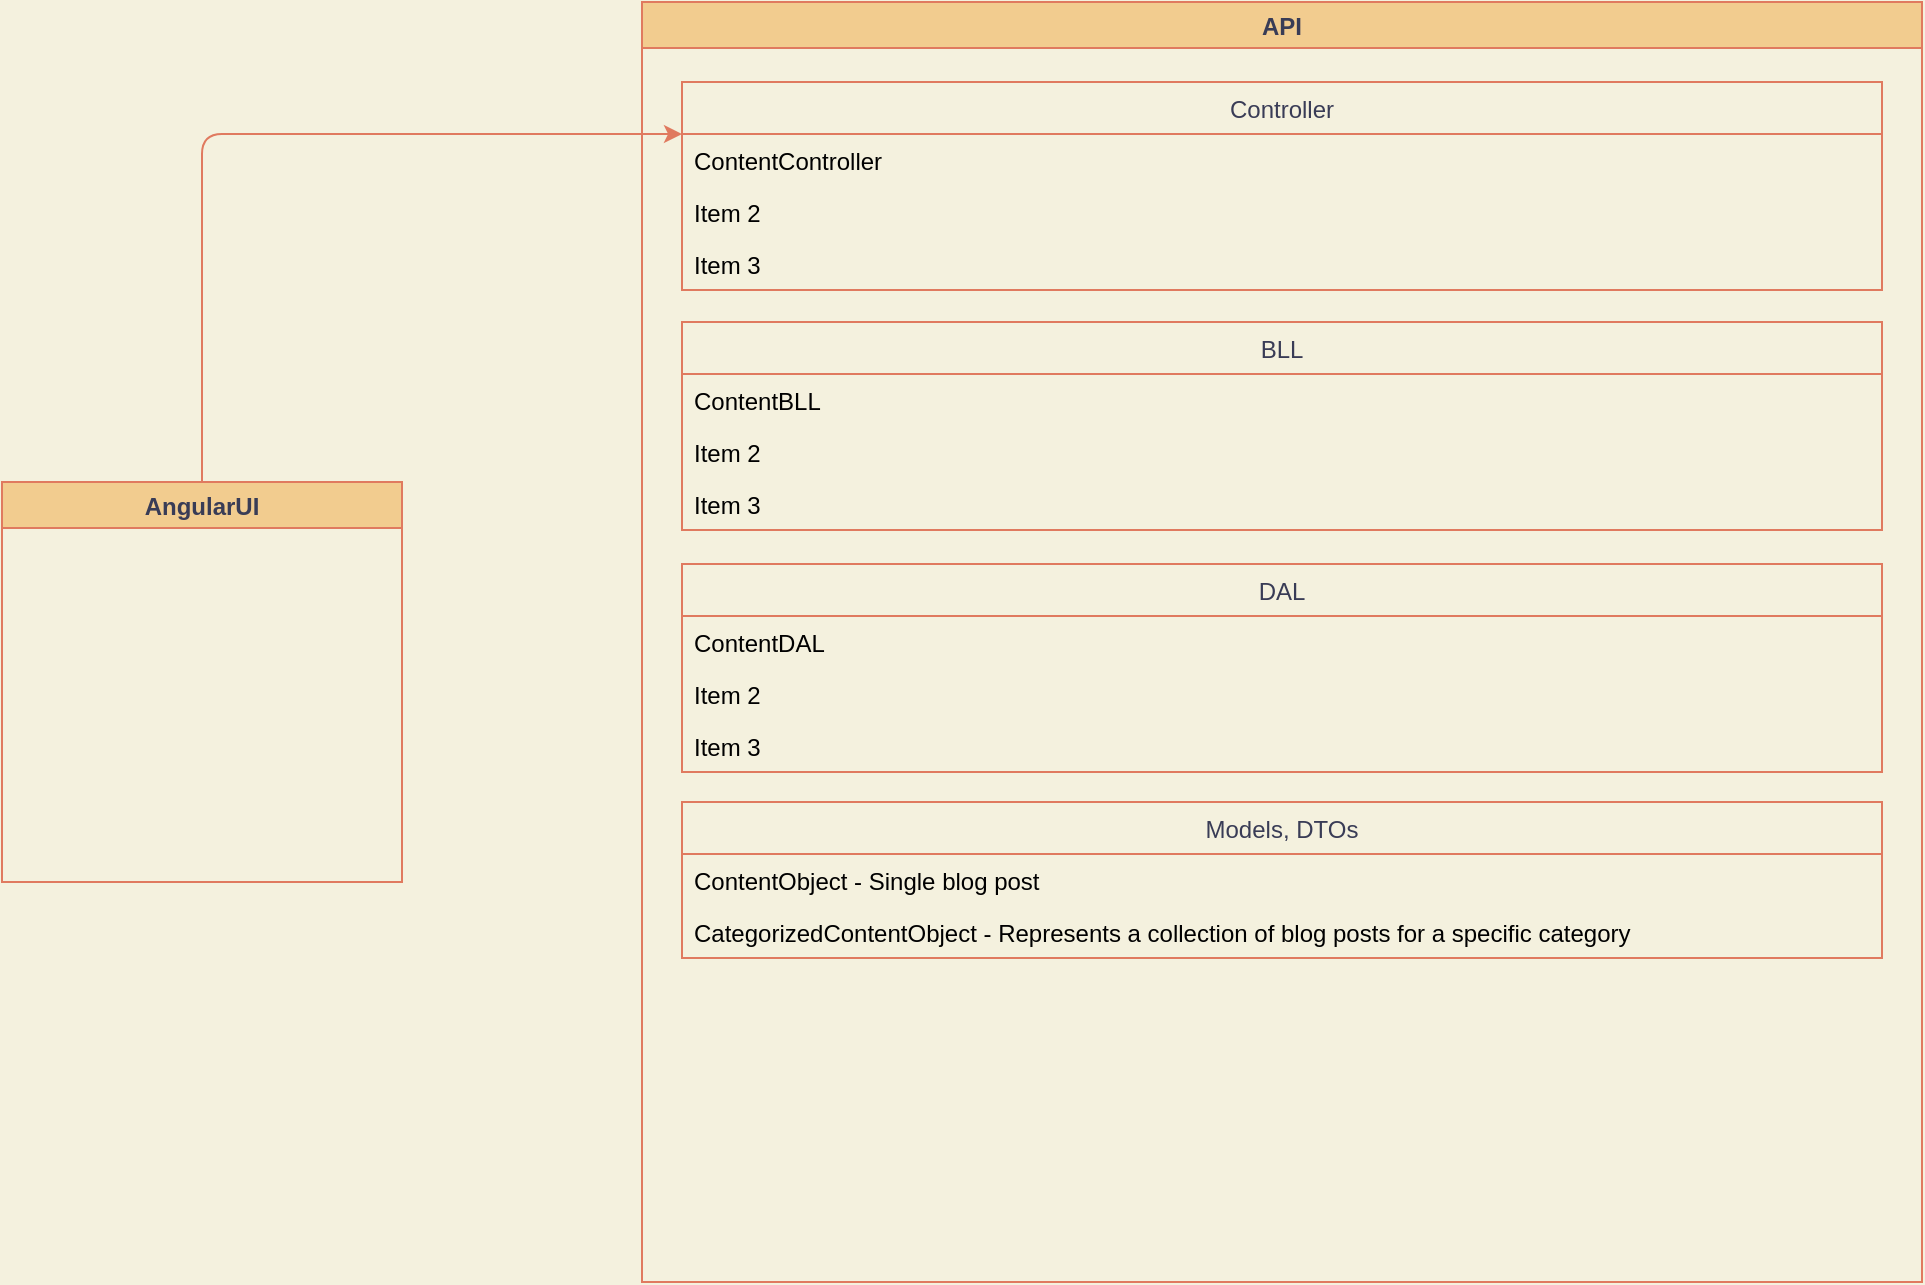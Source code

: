 <mxfile version="14.4.3" type="device"><diagram id="wZphxcWEPtidRiE_P8xy" name="Page-1"><mxGraphModel dx="1426" dy="773" grid="1" gridSize="10" guides="1" tooltips="1" connect="1" arrows="1" fold="1" page="1" pageScale="1" pageWidth="1400" pageHeight="850" background="#F4F1DE" math="0" shadow="0"><root><mxCell id="0"/><mxCell id="1" parent="0"/><mxCell id="uf7PI9cw95O0Xur4rVch-1" value="API" style="swimlane;rounded=0;sketch=0;strokeColor=#E07A5F;fillColor=#F2CC8F;fontColor=#393C56;" vertex="1" parent="1"><mxGeometry x="600" y="40" width="640" height="640" as="geometry"/></mxCell><mxCell id="uf7PI9cw95O0Xur4rVch-8" value="Controller" style="swimlane;fontStyle=0;childLayout=stackLayout;horizontal=1;startSize=26;fillColor=none;horizontalStack=0;resizeParent=1;resizeParentMax=0;resizeLast=0;collapsible=1;marginBottom=0;rounded=0;sketch=0;strokeColor=#E07A5F;fontColor=#393C56;" vertex="1" parent="uf7PI9cw95O0Xur4rVch-1"><mxGeometry x="20" y="40" width="600" height="104" as="geometry"/></mxCell><mxCell id="uf7PI9cw95O0Xur4rVch-9" value="ContentController" style="text;strokeColor=none;fillColor=none;align=left;verticalAlign=top;spacingLeft=4;spacingRight=4;overflow=hidden;rotatable=0;points=[[0,0.5],[1,0.5]];portConstraint=eastwest;" vertex="1" parent="uf7PI9cw95O0Xur4rVch-8"><mxGeometry y="26" width="600" height="26" as="geometry"/></mxCell><mxCell id="uf7PI9cw95O0Xur4rVch-10" value="Item 2" style="text;strokeColor=none;fillColor=none;align=left;verticalAlign=top;spacingLeft=4;spacingRight=4;overflow=hidden;rotatable=0;points=[[0,0.5],[1,0.5]];portConstraint=eastwest;" vertex="1" parent="uf7PI9cw95O0Xur4rVch-8"><mxGeometry y="52" width="600" height="26" as="geometry"/></mxCell><mxCell id="uf7PI9cw95O0Xur4rVch-11" value="Item 3" style="text;strokeColor=none;fillColor=none;align=left;verticalAlign=top;spacingLeft=4;spacingRight=4;overflow=hidden;rotatable=0;points=[[0,0.5],[1,0.5]];portConstraint=eastwest;" vertex="1" parent="uf7PI9cw95O0Xur4rVch-8"><mxGeometry y="78" width="600" height="26" as="geometry"/></mxCell><mxCell id="uf7PI9cw95O0Xur4rVch-13" value="BLL" style="swimlane;fontStyle=0;childLayout=stackLayout;horizontal=1;startSize=26;fillColor=none;horizontalStack=0;resizeParent=1;resizeParentMax=0;resizeLast=0;collapsible=1;marginBottom=0;rounded=0;sketch=0;strokeColor=#E07A5F;fontColor=#393C56;" vertex="1" parent="uf7PI9cw95O0Xur4rVch-1"><mxGeometry x="20" y="160" width="600" height="104" as="geometry"/></mxCell><mxCell id="uf7PI9cw95O0Xur4rVch-14" value="ContentBLL" style="text;strokeColor=none;fillColor=none;align=left;verticalAlign=top;spacingLeft=4;spacingRight=4;overflow=hidden;rotatable=0;points=[[0,0.5],[1,0.5]];portConstraint=eastwest;" vertex="1" parent="uf7PI9cw95O0Xur4rVch-13"><mxGeometry y="26" width="600" height="26" as="geometry"/></mxCell><mxCell id="uf7PI9cw95O0Xur4rVch-15" value="Item 2" style="text;strokeColor=none;fillColor=none;align=left;verticalAlign=top;spacingLeft=4;spacingRight=4;overflow=hidden;rotatable=0;points=[[0,0.5],[1,0.5]];portConstraint=eastwest;" vertex="1" parent="uf7PI9cw95O0Xur4rVch-13"><mxGeometry y="52" width="600" height="26" as="geometry"/></mxCell><mxCell id="uf7PI9cw95O0Xur4rVch-16" value="Item 3" style="text;strokeColor=none;fillColor=none;align=left;verticalAlign=top;spacingLeft=4;spacingRight=4;overflow=hidden;rotatable=0;points=[[0,0.5],[1,0.5]];portConstraint=eastwest;" vertex="1" parent="uf7PI9cw95O0Xur4rVch-13"><mxGeometry y="78" width="600" height="26" as="geometry"/></mxCell><mxCell id="uf7PI9cw95O0Xur4rVch-17" value="DAL" style="swimlane;fontStyle=0;childLayout=stackLayout;horizontal=1;startSize=26;fillColor=none;horizontalStack=0;resizeParent=1;resizeParentMax=0;resizeLast=0;collapsible=1;marginBottom=0;rounded=0;sketch=0;strokeColor=#E07A5F;fontColor=#393C56;" vertex="1" parent="uf7PI9cw95O0Xur4rVch-1"><mxGeometry x="20" y="281" width="600" height="104" as="geometry"/></mxCell><mxCell id="uf7PI9cw95O0Xur4rVch-18" value="ContentDAL" style="text;strokeColor=none;fillColor=none;align=left;verticalAlign=top;spacingLeft=4;spacingRight=4;overflow=hidden;rotatable=0;points=[[0,0.5],[1,0.5]];portConstraint=eastwest;" vertex="1" parent="uf7PI9cw95O0Xur4rVch-17"><mxGeometry y="26" width="600" height="26" as="geometry"/></mxCell><mxCell id="uf7PI9cw95O0Xur4rVch-19" value="Item 2" style="text;strokeColor=none;fillColor=none;align=left;verticalAlign=top;spacingLeft=4;spacingRight=4;overflow=hidden;rotatable=0;points=[[0,0.5],[1,0.5]];portConstraint=eastwest;" vertex="1" parent="uf7PI9cw95O0Xur4rVch-17"><mxGeometry y="52" width="600" height="26" as="geometry"/></mxCell><mxCell id="uf7PI9cw95O0Xur4rVch-20" value="Item 3" style="text;strokeColor=none;fillColor=none;align=left;verticalAlign=top;spacingLeft=4;spacingRight=4;overflow=hidden;rotatable=0;points=[[0,0.5],[1,0.5]];portConstraint=eastwest;" vertex="1" parent="uf7PI9cw95O0Xur4rVch-17"><mxGeometry y="78" width="600" height="26" as="geometry"/></mxCell><mxCell id="uf7PI9cw95O0Xur4rVch-21" value="Models, DTOs" style="swimlane;fontStyle=0;childLayout=stackLayout;horizontal=1;startSize=26;fillColor=none;horizontalStack=0;resizeParent=1;resizeParentMax=0;resizeLast=0;collapsible=1;marginBottom=0;rounded=0;sketch=0;strokeColor=#E07A5F;fontColor=#393C56;" vertex="1" parent="uf7PI9cw95O0Xur4rVch-1"><mxGeometry x="20" y="400" width="600" height="78" as="geometry"/></mxCell><mxCell id="uf7PI9cw95O0Xur4rVch-22" value="ContentObject - Single blog post" style="text;strokeColor=none;fillColor=none;align=left;verticalAlign=top;spacingLeft=4;spacingRight=4;overflow=hidden;rotatable=0;points=[[0,0.5],[1,0.5]];portConstraint=eastwest;" vertex="1" parent="uf7PI9cw95O0Xur4rVch-21"><mxGeometry y="26" width="600" height="26" as="geometry"/></mxCell><mxCell id="uf7PI9cw95O0Xur4rVch-23" value="CategorizedContentObject - Represents a collection of blog posts for a specific category" style="text;strokeColor=none;fillColor=none;align=left;verticalAlign=top;spacingLeft=4;spacingRight=4;overflow=hidden;rotatable=0;points=[[0,0.5],[1,0.5]];portConstraint=eastwest;" vertex="1" parent="uf7PI9cw95O0Xur4rVch-21"><mxGeometry y="52" width="600" height="26" as="geometry"/></mxCell><mxCell id="uf7PI9cw95O0Xur4rVch-25" style="edgeStyle=orthogonalEdgeStyle;curved=0;rounded=1;sketch=0;orthogonalLoop=1;jettySize=auto;html=1;exitX=0.5;exitY=0;exitDx=0;exitDy=0;entryX=0;entryY=0.25;entryDx=0;entryDy=0;strokeColor=#E07A5F;fillColor=#F2CC8F;fontColor=#393C56;" edge="1" parent="1" source="uf7PI9cw95O0Xur4rVch-2" target="uf7PI9cw95O0Xur4rVch-8"><mxGeometry relative="1" as="geometry"/></mxCell><mxCell id="uf7PI9cw95O0Xur4rVch-2" value="AngularUI" style="swimlane;rounded=0;sketch=0;strokeColor=#E07A5F;fillColor=#F2CC8F;fontColor=#393C56;" vertex="1" parent="1"><mxGeometry x="280" y="280" width="200" height="200" as="geometry"/></mxCell></root></mxGraphModel></diagram></mxfile>